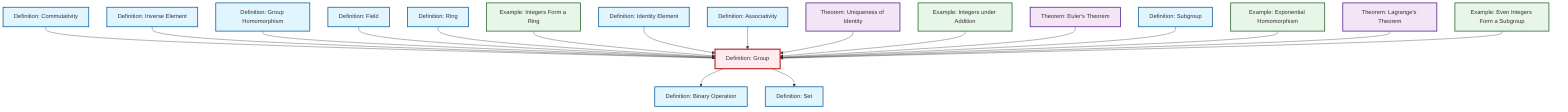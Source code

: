 graph TD
    classDef definition fill:#e1f5fe,stroke:#01579b,stroke-width:2px
    classDef theorem fill:#f3e5f5,stroke:#4a148c,stroke-width:2px
    classDef axiom fill:#fff3e0,stroke:#e65100,stroke-width:2px
    classDef example fill:#e8f5e9,stroke:#1b5e20,stroke-width:2px
    classDef current fill:#ffebee,stroke:#b71c1c,stroke-width:3px
    ex-even-integers-subgroup["Example: Even Integers Form a Subgroup"]:::example
    def-binary-operation["Definition: Binary Operation"]:::definition
    thm-euler["Theorem: Euler's Theorem"]:::theorem
    def-field["Definition: Field"]:::definition
    thm-lagrange["Theorem: Lagrange's Theorem"]:::theorem
    def-identity-element["Definition: Identity Element"]:::definition
    def-associativity["Definition: Associativity"]:::definition
    def-group["Definition: Group"]:::definition
    ex-integers-addition["Example: Integers under Addition"]:::example
    def-inverse-element["Definition: Inverse Element"]:::definition
    ex-integers-ring["Example: Integers Form a Ring"]:::example
    def-set["Definition: Set"]:::definition
    thm-unique-identity["Theorem: Uniqueness of Identity"]:::theorem
    def-commutativity["Definition: Commutativity"]:::definition
    ex-exponential-homomorphism["Example: Exponential Homomorphism"]:::example
    def-subgroup["Definition: Subgroup"]:::definition
    def-ring["Definition: Ring"]:::definition
    def-homomorphism["Definition: Group Homomorphism"]:::definition
    def-commutativity --> def-group
    def-inverse-element --> def-group
    def-homomorphism --> def-group
    def-field --> def-group
    def-ring --> def-group
    ex-integers-ring --> def-group
    def-identity-element --> def-group
    def-associativity --> def-group
    thm-unique-identity --> def-group
    ex-integers-addition --> def-group
    thm-euler --> def-group
    def-subgroup --> def-group
    ex-exponential-homomorphism --> def-group
    def-group --> def-binary-operation
    def-group --> def-set
    thm-lagrange --> def-group
    ex-even-integers-subgroup --> def-group
    class def-group current